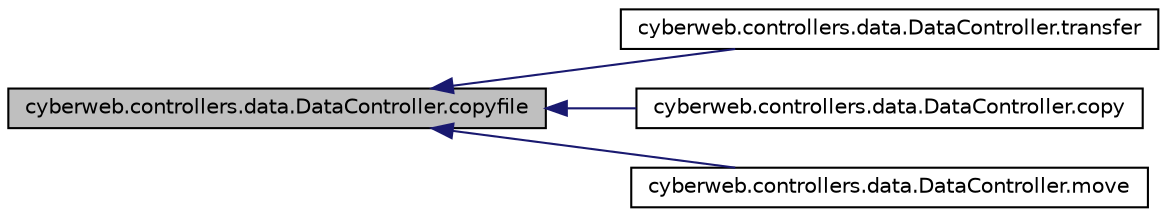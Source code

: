 digraph G
{
  edge [fontname="Helvetica",fontsize="10",labelfontname="Helvetica",labelfontsize="10"];
  node [fontname="Helvetica",fontsize="10",shape=record];
  rankdir="LR";
  Node1 [label="cyberweb.controllers.data.DataController.copyfile",height=0.2,width=0.4,color="black", fillcolor="grey75", style="filled" fontcolor="black"];
  Node1 -> Node2 [dir="back",color="midnightblue",fontsize="10",style="solid",fontname="Helvetica"];
  Node2 [label="cyberweb.controllers.data.DataController.transfer",height=0.2,width=0.4,color="black", fillcolor="white", style="filled",URL="$classcyberweb_1_1controllers_1_1data_1_1_data_controller.html#afe3a0f7824956f2a3d0498459c2f74b8"];
  Node1 -> Node3 [dir="back",color="midnightblue",fontsize="10",style="solid",fontname="Helvetica"];
  Node3 [label="cyberweb.controllers.data.DataController.copy",height=0.2,width=0.4,color="black", fillcolor="white", style="filled",URL="$classcyberweb_1_1controllers_1_1data_1_1_data_controller.html#ac159f80e184265a7c4c7b12b0b550da4"];
  Node1 -> Node4 [dir="back",color="midnightblue",fontsize="10",style="solid",fontname="Helvetica"];
  Node4 [label="cyberweb.controllers.data.DataController.move",height=0.2,width=0.4,color="black", fillcolor="white", style="filled",URL="$classcyberweb_1_1controllers_1_1data_1_1_data_controller.html#a2d78b0e7d1528f0db7fceae10ce3abb9"];
}
